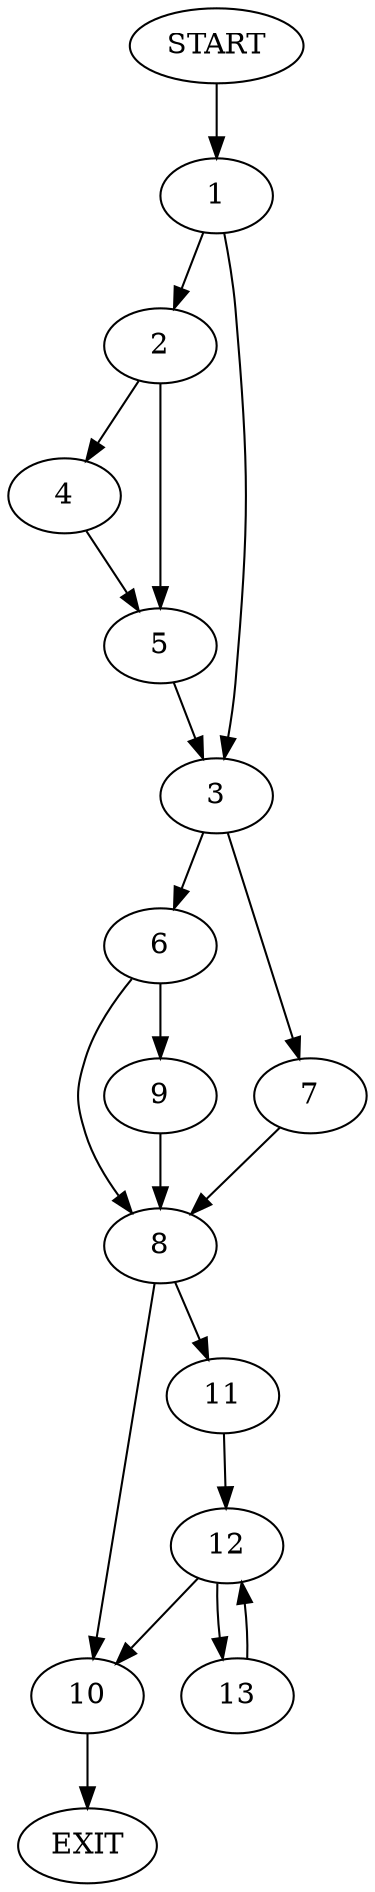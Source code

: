 digraph {
0 [label="START"]
14 [label="EXIT"]
0 -> 1
1 -> 2
1 -> 3
2 -> 4
2 -> 5
3 -> 6
3 -> 7
5 -> 3
4 -> 5
7 -> 8
6 -> 9
6 -> 8
8 -> 10
8 -> 11
9 -> 8
11 -> 12
10 -> 14
12 -> 10
12 -> 13
13 -> 12
}
